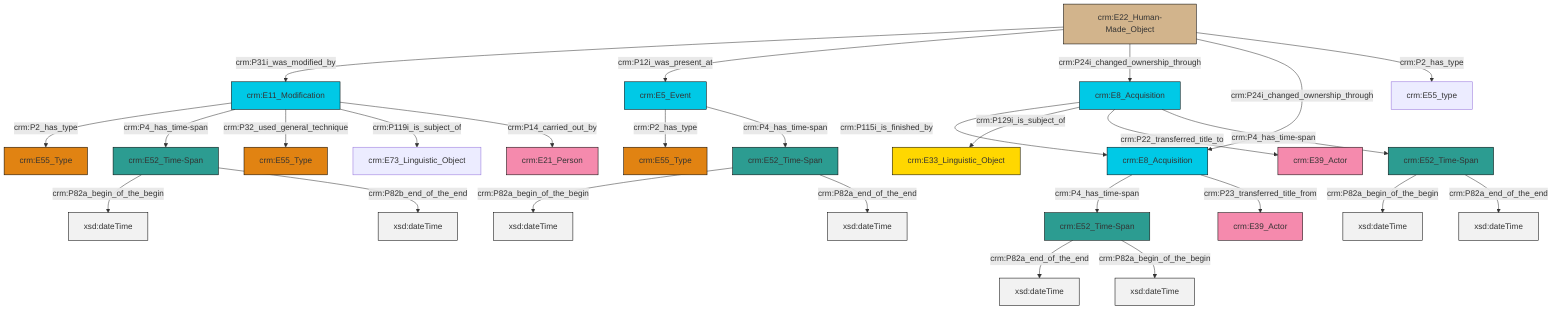 graph TD
classDef Literal fill:#f2f2f2,stroke:#000000;
classDef CRM_Entity fill:#FFFFFF,stroke:#000000;
classDef Temporal_Entity fill:#00C9E6, stroke:#000000;
classDef Type fill:#E18312, stroke:#000000;
classDef Time-Span fill:#2C9C91, stroke:#000000;
classDef Appellation fill:#FFEB7F, stroke:#000000;
classDef Place fill:#008836, stroke:#000000;
classDef Persistent_Item fill:#B266B2, stroke:#000000;
classDef Conceptual_Object fill:#FFD700, stroke:#000000;
classDef Physical_Thing fill:#D2B48C, stroke:#000000;
classDef Actor fill:#f58aad, stroke:#000000;
classDef PC_Classes fill:#4ce600, stroke:#000000;
classDef Multi fill:#cccccc,stroke:#000000;

2["crm:E22_Human-Made_Object"]:::Physical_Thing -->|crm:P31i_was_modified_by| 3["crm:E11_Modification"]:::Temporal_Entity
3["crm:E11_Modification"]:::Temporal_Entity -->|crm:P2_has_type| 4["crm:E55_Type"]:::Type
2["crm:E22_Human-Made_Object"]:::Physical_Thing -->|crm:P12i_was_present_at| 5["crm:E5_Event"]:::Temporal_Entity
2["crm:E22_Human-Made_Object"]:::Physical_Thing -->|crm:P24i_changed_ownership_through| 6["crm:E8_Acquisition"]:::Temporal_Entity
2["crm:E22_Human-Made_Object"]:::Physical_Thing -->|crm:P24i_changed_ownership_through| 7["crm:E8_Acquisition"]:::Temporal_Entity
6["crm:E8_Acquisition"]:::Temporal_Entity -->|crm:P115i_is_finished_by| 7["crm:E8_Acquisition"]:::Temporal_Entity
5["crm:E5_Event"]:::Temporal_Entity -->|crm:P2_has_type| 8["crm:E55_Type"]:::Type
3["crm:E11_Modification"]:::Temporal_Entity -->|crm:P4_has_time-span| 11["crm:E52_Time-Span"]:::Time-Span
12["crm:E52_Time-Span"]:::Time-Span -->|crm:P82a_end_of_the_end| 13[xsd:dateTime]:::Literal
0["crm:E52_Time-Span"]:::Time-Span -->|crm:P82a_begin_of_the_begin| 16[xsd:dateTime]:::Literal
20["crm:E52_Time-Span"]:::Time-Span -->|crm:P82a_begin_of_the_begin| 21[xsd:dateTime]:::Literal
6["crm:E8_Acquisition"]:::Temporal_Entity -->|crm:P129i_is_subject_of| 18["crm:E33_Linguistic_Object"]:::Conceptual_Object
5["crm:E5_Event"]:::Temporal_Entity -->|crm:P4_has_time-span| 20["crm:E52_Time-Span"]:::Time-Span
12["crm:E52_Time-Span"]:::Time-Span -->|crm:P82a_begin_of_the_begin| 26[xsd:dateTime]:::Literal
3["crm:E11_Modification"]:::Temporal_Entity -->|crm:P32_used_general_technique| 23["crm:E55_Type"]:::Type
20["crm:E52_Time-Span"]:::Time-Span -->|crm:P82a_end_of_the_end| 30[xsd:dateTime]:::Literal
11["crm:E52_Time-Span"]:::Time-Span -->|crm:P82a_begin_of_the_begin| 32[xsd:dateTime]:::Literal
11["crm:E52_Time-Span"]:::Time-Span -->|crm:P82b_end_of_the_end| 33[xsd:dateTime]:::Literal
7["crm:E8_Acquisition"]:::Temporal_Entity -->|crm:P4_has_time-span| 12["crm:E52_Time-Span"]:::Time-Span
3["crm:E11_Modification"]:::Temporal_Entity -->|crm:P119i_is_subject_of| 34["crm:E73_Linguistic_Object"]:::Default
6["crm:E8_Acquisition"]:::Temporal_Entity -->|crm:P22_transferred_title_to| 9["crm:E39_Actor"]:::Actor
3["crm:E11_Modification"]:::Temporal_Entity -->|crm:P14_carried_out_by| 39["crm:E21_Person"]:::Actor
6["crm:E8_Acquisition"]:::Temporal_Entity -->|crm:P4_has_time-span| 0["crm:E52_Time-Span"]:::Time-Span
7["crm:E8_Acquisition"]:::Temporal_Entity -->|crm:P23_transferred_title_from| 14["crm:E39_Actor"]:::Actor
2["crm:E22_Human-Made_Object"]:::Physical_Thing -->|crm:P2_has_type| 27["crm:E55_type"]:::Default
0["crm:E52_Time-Span"]:::Time-Span -->|crm:P82a_end_of_the_end| 42[xsd:dateTime]:::Literal